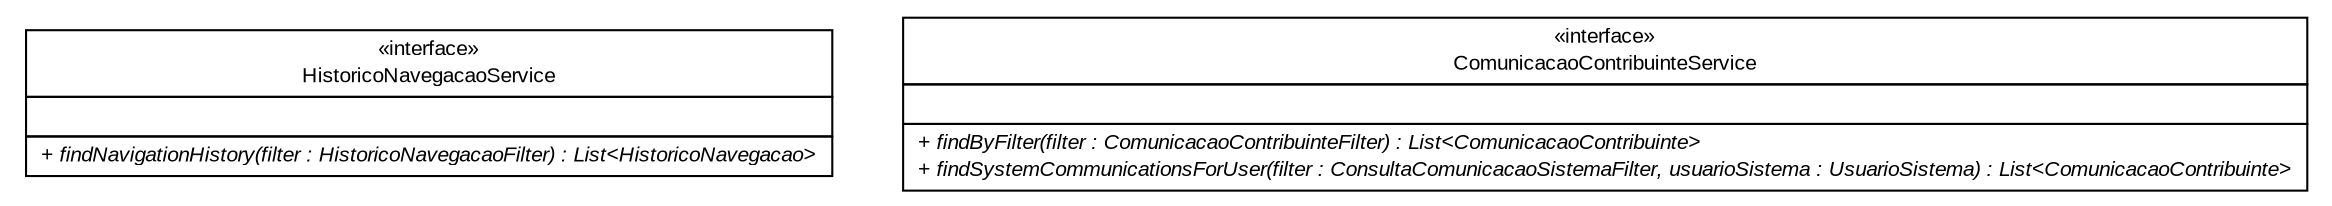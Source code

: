 #!/usr/local/bin/dot
#
# Class diagram 
# Generated by UMLGraph version R5_6 (http://www.umlgraph.org/)
#

digraph G {
	edge [fontname="arial",fontsize=10,labelfontname="arial",labelfontsize=10];
	node [fontname="arial",fontsize=10,shape=plaintext];
	nodesep=0.25;
	ranksep=0.5;
	// br.gov.to.sefaz.seg.business.consulta.service.HistoricoNavegacaoService
	c2814 [label=<<table title="br.gov.to.sefaz.seg.business.consulta.service.HistoricoNavegacaoService" border="0" cellborder="1" cellspacing="0" cellpadding="2" port="p" href="./HistoricoNavegacaoService.html">
		<tr><td><table border="0" cellspacing="0" cellpadding="1">
<tr><td align="center" balign="center"> &#171;interface&#187; </td></tr>
<tr><td align="center" balign="center"> HistoricoNavegacaoService </td></tr>
		</table></td></tr>
		<tr><td><table border="0" cellspacing="0" cellpadding="1">
<tr><td align="left" balign="left">  </td></tr>
		</table></td></tr>
		<tr><td><table border="0" cellspacing="0" cellpadding="1">
<tr><td align="left" balign="left"><font face="arial italic" point-size="10.0"> + findNavigationHistory(filter : HistoricoNavegacaoFilter) : List&lt;HistoricoNavegacao&gt; </font></td></tr>
		</table></td></tr>
		</table>>, URL="./HistoricoNavegacaoService.html", fontname="arial", fontcolor="black", fontsize=10.0];
	// br.gov.to.sefaz.seg.business.consulta.service.ComunicacaoContribuinteService
	c2815 [label=<<table title="br.gov.to.sefaz.seg.business.consulta.service.ComunicacaoContribuinteService" border="0" cellborder="1" cellspacing="0" cellpadding="2" port="p" href="./ComunicacaoContribuinteService.html">
		<tr><td><table border="0" cellspacing="0" cellpadding="1">
<tr><td align="center" balign="center"> &#171;interface&#187; </td></tr>
<tr><td align="center" balign="center"> ComunicacaoContribuinteService </td></tr>
		</table></td></tr>
		<tr><td><table border="0" cellspacing="0" cellpadding="1">
<tr><td align="left" balign="left">  </td></tr>
		</table></td></tr>
		<tr><td><table border="0" cellspacing="0" cellpadding="1">
<tr><td align="left" balign="left"><font face="arial italic" point-size="10.0"> + findByFilter(filter : ComunicacaoContribuinteFilter) : List&lt;ComunicacaoContribuinte&gt; </font></td></tr>
<tr><td align="left" balign="left"><font face="arial italic" point-size="10.0"> + findSystemCommunicationsForUser(filter : ConsultaComunicacaoSistemaFilter, usuarioSistema : UsuarioSistema) : List&lt;ComunicacaoContribuinte&gt; </font></td></tr>
		</table></td></tr>
		</table>>, URL="./ComunicacaoContribuinteService.html", fontname="arial", fontcolor="black", fontsize=10.0];
}

